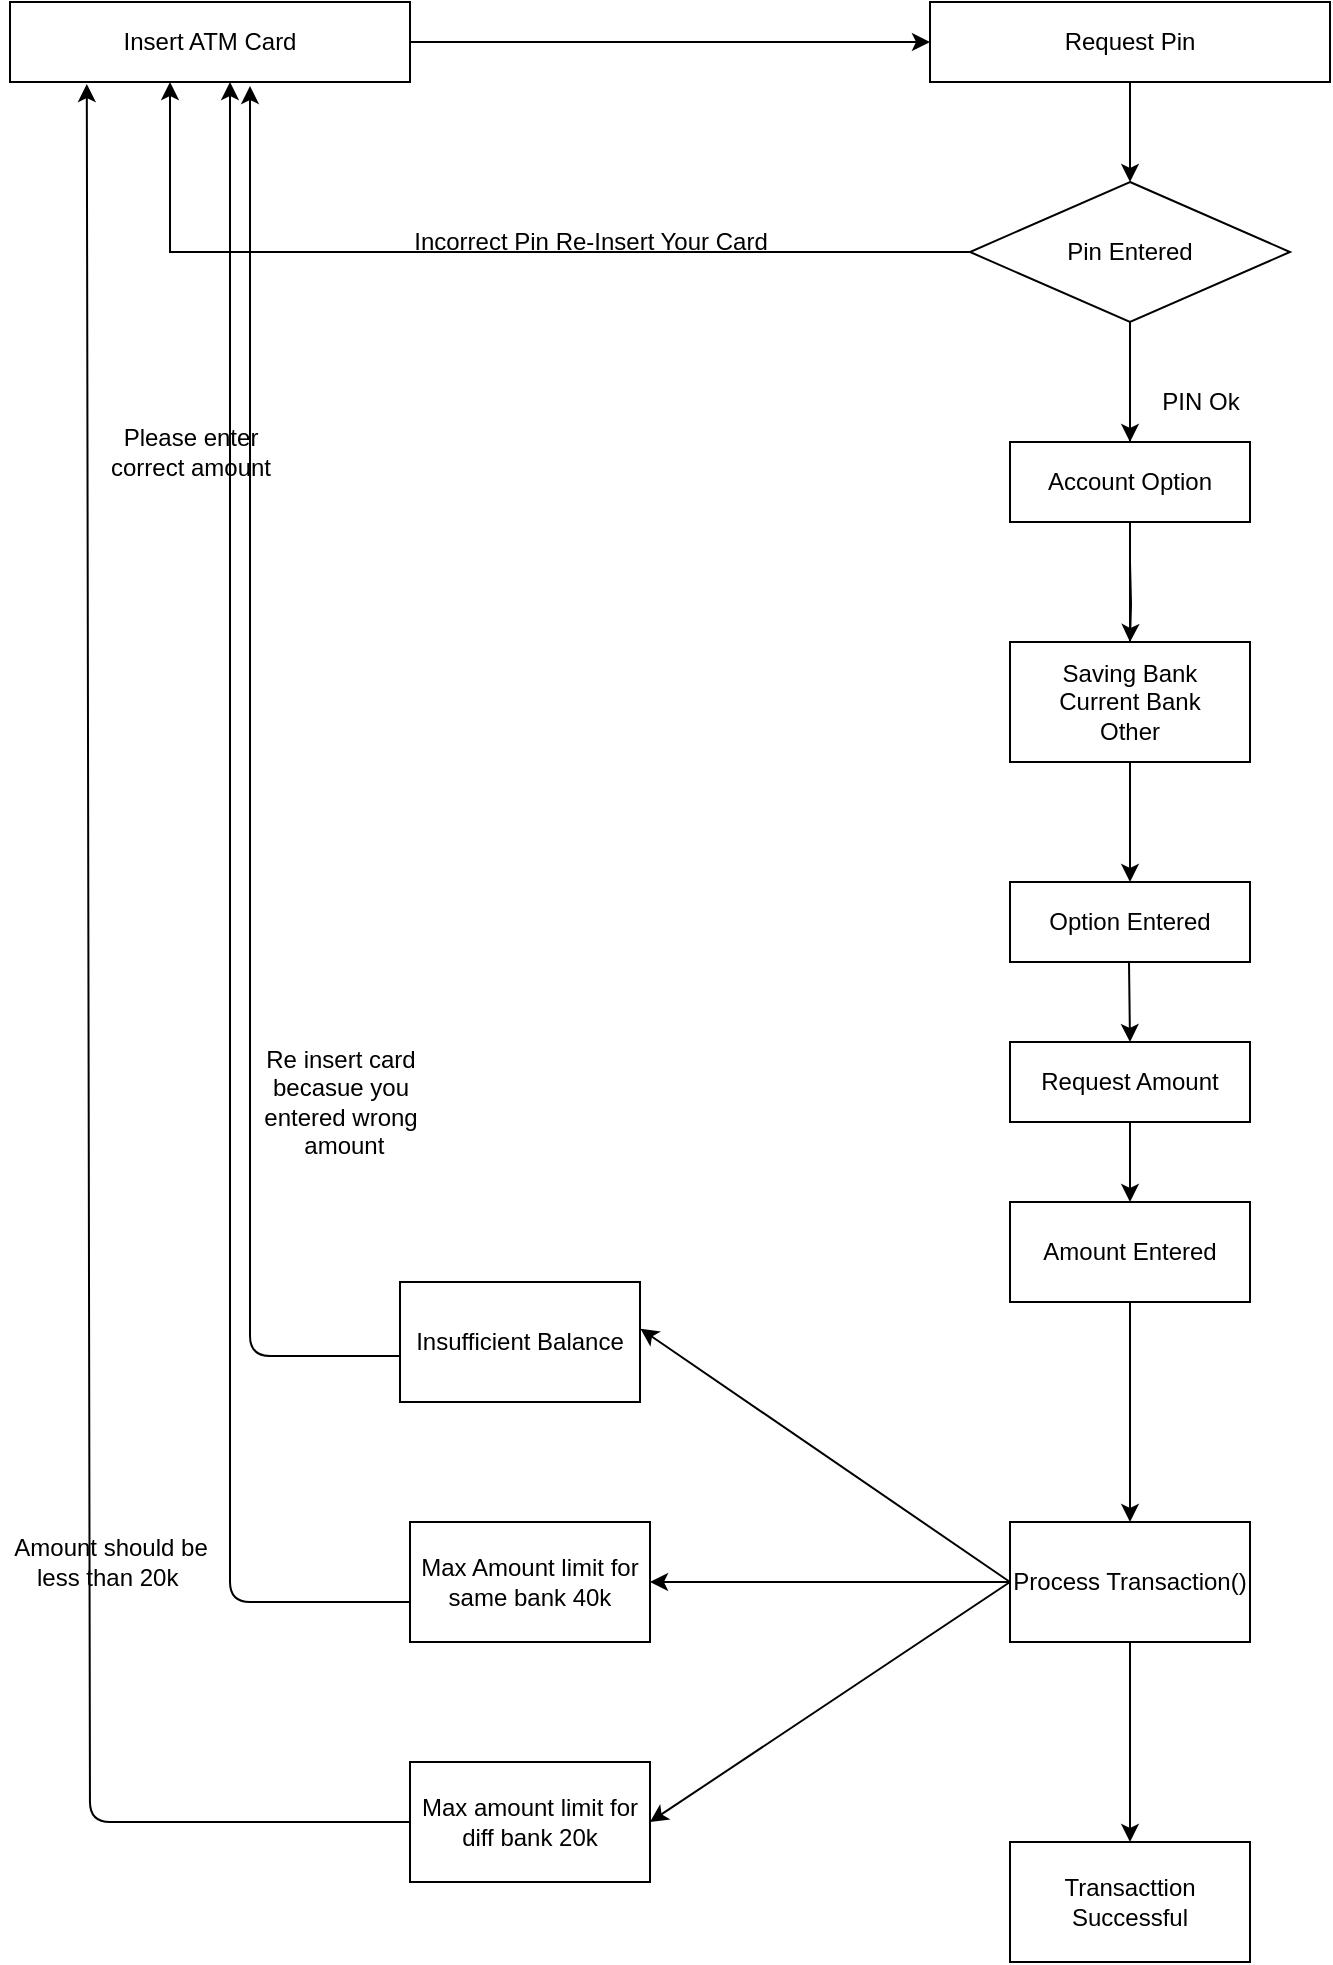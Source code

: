 <mxfile version="14.4.3" type="device"><diagram id="QRDBpM47ovTh4tvToyLL" name="Page-1"><mxGraphModel dx="1874" dy="592" grid="1" gridSize="10" guides="1" tooltips="1" connect="1" arrows="1" fold="1" page="1" pageScale="1" pageWidth="850" pageHeight="1100" math="0" shadow="0"><root><mxCell id="0"/><mxCell id="1" parent="0"/><mxCell id="_E2BtJgjVfjR0NoYYl0b-1" value="Insert ATM Card" style="rounded=0;whiteSpace=wrap;html=1;" vertex="1" parent="1"><mxGeometry y="40" width="200" height="40" as="geometry"/></mxCell><mxCell id="_E2BtJgjVfjR0NoYYl0b-4" style="edgeStyle=orthogonalEdgeStyle;rounded=0;orthogonalLoop=1;jettySize=auto;html=1;entryX=0.5;entryY=0;entryDx=0;entryDy=0;exitX=0.5;exitY=1;exitDx=0;exitDy=0;exitPerimeter=0;" edge="1" parent="1" source="_E2BtJgjVfjR0NoYYl0b-2" target="_E2BtJgjVfjR0NoYYl0b-3"><mxGeometry relative="1" as="geometry"><mxPoint x="440" y="70" as="sourcePoint"/></mxGeometry></mxCell><mxCell id="_E2BtJgjVfjR0NoYYl0b-2" value="Request Pin" style="rounded=0;whiteSpace=wrap;html=1;" vertex="1" parent="1"><mxGeometry x="460" y="40" width="200" height="40" as="geometry"/></mxCell><mxCell id="_E2BtJgjVfjR0NoYYl0b-7" style="edgeStyle=orthogonalEdgeStyle;rounded=0;orthogonalLoop=1;jettySize=auto;html=1;exitX=0;exitY=0.5;exitDx=0;exitDy=0;entryX=0.4;entryY=1;entryDx=0;entryDy=0;entryPerimeter=0;" edge="1" parent="1" source="_E2BtJgjVfjR0NoYYl0b-3" target="_E2BtJgjVfjR0NoYYl0b-1"><mxGeometry relative="1" as="geometry"><mxPoint x="470" y="240" as="targetPoint"/></mxGeometry></mxCell><mxCell id="_E2BtJgjVfjR0NoYYl0b-3" value="Pin Entered" style="rhombus;whiteSpace=wrap;html=1;" vertex="1" parent="1"><mxGeometry x="480" y="130" width="160" height="70" as="geometry"/></mxCell><mxCell id="_E2BtJgjVfjR0NoYYl0b-5" value="" style="endArrow=classic;html=1;exitX=1;exitY=0.5;exitDx=0;exitDy=0;entryX=0;entryY=0.5;entryDx=0;entryDy=0;" edge="1" parent="1" source="_E2BtJgjVfjR0NoYYl0b-1" target="_E2BtJgjVfjR0NoYYl0b-2"><mxGeometry width="50" height="50" relative="1" as="geometry"><mxPoint x="400" y="340" as="sourcePoint"/><mxPoint x="450" y="290" as="targetPoint"/></mxGeometry></mxCell><mxCell id="_E2BtJgjVfjR0NoYYl0b-6" value="" style="endArrow=classic;html=1;exitX=0.5;exitY=1;exitDx=0;exitDy=0;" edge="1" parent="1" source="_E2BtJgjVfjR0NoYYl0b-3"><mxGeometry width="50" height="50" relative="1" as="geometry"><mxPoint x="330" y="230" as="sourcePoint"/><mxPoint x="560" y="280" as="targetPoint"/><Array as="points"/></mxGeometry></mxCell><mxCell id="_E2BtJgjVfjR0NoYYl0b-8" value="Incorrect Pin Re-Insert Your Card" style="text;html=1;align=center;verticalAlign=middle;resizable=0;points=[];autosize=1;" vertex="1" parent="1"><mxGeometry x="195" y="150" width="190" height="20" as="geometry"/></mxCell><mxCell id="_E2BtJgjVfjR0NoYYl0b-9" value="PIN Ok" style="text;html=1;align=center;verticalAlign=middle;resizable=0;points=[];autosize=1;" vertex="1" parent="1"><mxGeometry x="570" y="230" width="50" height="20" as="geometry"/></mxCell><mxCell id="_E2BtJgjVfjR0NoYYl0b-11" style="edgeStyle=orthogonalEdgeStyle;rounded=0;orthogonalLoop=1;jettySize=auto;html=1;exitX=0.5;exitY=1;exitDx=0;exitDy=0;" edge="1" parent="1" source="_E2BtJgjVfjR0NoYYl0b-10"><mxGeometry relative="1" as="geometry"><mxPoint x="560" y="420" as="targetPoint"/><Array as="points"><mxPoint x="560" y="420"/></Array></mxGeometry></mxCell><mxCell id="_E2BtJgjVfjR0NoYYl0b-25" value="" style="edgeStyle=orthogonalEdgeStyle;rounded=0;orthogonalLoop=1;jettySize=auto;html=1;entryX=0.5;entryY=0;entryDx=0;entryDy=0;" edge="1" parent="1" target="_E2BtJgjVfjR0NoYYl0b-10"><mxGeometry relative="1" as="geometry"><mxPoint x="560" y="230" as="sourcePoint"/><mxPoint x="380" y="210" as="targetPoint"/><Array as="points"><mxPoint x="560" y="200"/><mxPoint x="560" y="200"/></Array></mxGeometry></mxCell><mxCell id="_E2BtJgjVfjR0NoYYl0b-10" value="Account Option" style="rounded=0;whiteSpace=wrap;html=1;" vertex="1" parent="1"><mxGeometry x="500" y="260" width="120" height="40" as="geometry"/></mxCell><mxCell id="_E2BtJgjVfjR0NoYYl0b-13" value="" style="edgeStyle=orthogonalEdgeStyle;rounded=0;orthogonalLoop=1;jettySize=auto;html=1;entryX=0.5;entryY=0;entryDx=0;entryDy=0;" edge="1" parent="1" target="_E2BtJgjVfjR0NoYYl0b-12"><mxGeometry relative="1" as="geometry"><mxPoint x="560" y="320" as="sourcePoint"/><mxPoint x="730" y="400" as="targetPoint"/><Array as="points"/></mxGeometry></mxCell><mxCell id="_E2BtJgjVfjR0NoYYl0b-12" value="Saving Bank&lt;br&gt;Current Bank&lt;br&gt;Other" style="rounded=0;whiteSpace=wrap;html=1;" vertex="1" parent="1"><mxGeometry x="500" y="360" width="120" height="60" as="geometry"/></mxCell><mxCell id="_E2BtJgjVfjR0NoYYl0b-14" value="Option Entered" style="rounded=0;whiteSpace=wrap;html=1;" vertex="1" parent="1"><mxGeometry x="500" y="480" width="120" height="40" as="geometry"/></mxCell><mxCell id="_E2BtJgjVfjR0NoYYl0b-15" style="edgeStyle=orthogonalEdgeStyle;rounded=0;orthogonalLoop=1;jettySize=auto;html=1;exitX=0.5;exitY=1;exitDx=0;exitDy=0;" edge="1" parent="1" source="_E2BtJgjVfjR0NoYYl0b-14" target="_E2BtJgjVfjR0NoYYl0b-14"><mxGeometry relative="1" as="geometry"/></mxCell><mxCell id="_E2BtJgjVfjR0NoYYl0b-16" value="" style="endArrow=classic;html=1;entryX=0.5;entryY=0;entryDx=0;entryDy=0;exitX=0.5;exitY=1;exitDx=0;exitDy=0;" edge="1" parent="1" source="_E2BtJgjVfjR0NoYYl0b-12" target="_E2BtJgjVfjR0NoYYl0b-14"><mxGeometry width="50" height="50" relative="1" as="geometry"><mxPoint x="480" y="440" as="sourcePoint"/><mxPoint x="450" y="270" as="targetPoint"/></mxGeometry></mxCell><mxCell id="_E2BtJgjVfjR0NoYYl0b-17" value="" style="endArrow=classic;html=1;" edge="1" parent="1"><mxGeometry width="50" height="50" relative="1" as="geometry"><mxPoint x="559.5" y="520" as="sourcePoint"/><mxPoint x="560" y="560" as="targetPoint"/></mxGeometry></mxCell><mxCell id="_E2BtJgjVfjR0NoYYl0b-18" value="Request Amount" style="rounded=0;whiteSpace=wrap;html=1;" vertex="1" parent="1"><mxGeometry x="500" y="560" width="120" height="40" as="geometry"/></mxCell><mxCell id="_E2BtJgjVfjR0NoYYl0b-20" style="edgeStyle=orthogonalEdgeStyle;rounded=0;orthogonalLoop=1;jettySize=auto;html=1;exitX=0.5;exitY=1;exitDx=0;exitDy=0;" edge="1" parent="1" source="_E2BtJgjVfjR0NoYYl0b-18" target="_E2BtJgjVfjR0NoYYl0b-18"><mxGeometry relative="1" as="geometry"/></mxCell><mxCell id="_E2BtJgjVfjR0NoYYl0b-21" value="Amount Entered" style="rounded=0;whiteSpace=wrap;html=1;" vertex="1" parent="1"><mxGeometry x="500" y="640" width="120" height="50" as="geometry"/></mxCell><mxCell id="_E2BtJgjVfjR0NoYYl0b-22" value="" style="endArrow=classic;html=1;exitX=0.5;exitY=1;exitDx=0;exitDy=0;" edge="1" parent="1" source="_E2BtJgjVfjR0NoYYl0b-18"><mxGeometry width="50" height="50" relative="1" as="geometry"><mxPoint x="400" y="520" as="sourcePoint"/><mxPoint x="560" y="640" as="targetPoint"/></mxGeometry></mxCell><mxCell id="_E2BtJgjVfjR0NoYYl0b-26" style="edgeStyle=orthogonalEdgeStyle;rounded=0;orthogonalLoop=1;jettySize=auto;html=1;exitX=0.5;exitY=1;exitDx=0;exitDy=0;" edge="1" parent="1" source="_E2BtJgjVfjR0NoYYl0b-21"><mxGeometry relative="1" as="geometry"><mxPoint x="560" y="800" as="targetPoint"/></mxGeometry></mxCell><mxCell id="_E2BtJgjVfjR0NoYYl0b-23" value="Process Transaction()" style="rounded=0;whiteSpace=wrap;html=1;" vertex="1" parent="1"><mxGeometry x="500" y="800" width="120" height="60" as="geometry"/></mxCell><mxCell id="_E2BtJgjVfjR0NoYYl0b-27" value="Transacttion Successful" style="rounded=0;whiteSpace=wrap;html=1;" vertex="1" parent="1"><mxGeometry x="500" y="960" width="120" height="60" as="geometry"/></mxCell><mxCell id="_E2BtJgjVfjR0NoYYl0b-28" value="" style="endArrow=classic;html=1;exitX=0.5;exitY=1;exitDx=0;exitDy=0;" edge="1" parent="1" source="_E2BtJgjVfjR0NoYYl0b-23" target="_E2BtJgjVfjR0NoYYl0b-27"><mxGeometry width="50" height="50" relative="1" as="geometry"><mxPoint x="400" y="750" as="sourcePoint"/><mxPoint x="450" y="700" as="targetPoint"/></mxGeometry></mxCell><mxCell id="_E2BtJgjVfjR0NoYYl0b-30" value="Insufficient Balance" style="rounded=0;whiteSpace=wrap;html=1;" vertex="1" parent="1"><mxGeometry x="195" y="680" width="120" height="60" as="geometry"/></mxCell><mxCell id="_E2BtJgjVfjR0NoYYl0b-31" value="Max Amount limit for same bank 40k" style="rounded=0;whiteSpace=wrap;html=1;" vertex="1" parent="1"><mxGeometry x="200" y="800" width="120" height="60" as="geometry"/></mxCell><mxCell id="_E2BtJgjVfjR0NoYYl0b-32" value="Max amount limit for diff bank 20k" style="rounded=0;whiteSpace=wrap;html=1;" vertex="1" parent="1"><mxGeometry x="200" y="920" width="120" height="60" as="geometry"/></mxCell><mxCell id="_E2BtJgjVfjR0NoYYl0b-33" value="" style="endArrow=classic;html=1;exitX=0;exitY=0.5;exitDx=0;exitDy=0;entryX=1;entryY=0.5;entryDx=0;entryDy=0;" edge="1" parent="1" source="_E2BtJgjVfjR0NoYYl0b-23" target="_E2BtJgjVfjR0NoYYl0b-31"><mxGeometry width="50" height="50" relative="1" as="geometry"><mxPoint x="400" y="830" as="sourcePoint"/><mxPoint x="450" y="780" as="targetPoint"/></mxGeometry></mxCell><mxCell id="_E2BtJgjVfjR0NoYYl0b-34" value="" style="endArrow=classic;html=1;entryX=1.002;entryY=0.39;entryDx=0;entryDy=0;entryPerimeter=0;exitX=0;exitY=0.5;exitDx=0;exitDy=0;" edge="1" parent="1" source="_E2BtJgjVfjR0NoYYl0b-23" target="_E2BtJgjVfjR0NoYYl0b-30"><mxGeometry width="50" height="50" relative="1" as="geometry"><mxPoint x="500" y="820" as="sourcePoint"/><mxPoint x="450" y="780" as="targetPoint"/></mxGeometry></mxCell><mxCell id="_E2BtJgjVfjR0NoYYl0b-35" value="" style="endArrow=classic;html=1;exitX=0;exitY=0.5;exitDx=0;exitDy=0;entryX=1;entryY=0.5;entryDx=0;entryDy=0;" edge="1" parent="1" source="_E2BtJgjVfjR0NoYYl0b-23" target="_E2BtJgjVfjR0NoYYl0b-32"><mxGeometry width="50" height="50" relative="1" as="geometry"><mxPoint x="400" y="830" as="sourcePoint"/><mxPoint x="450" y="780" as="targetPoint"/></mxGeometry></mxCell><mxCell id="_E2BtJgjVfjR0NoYYl0b-36" value="" style="endArrow=classic;html=1;exitX=0.002;exitY=0.617;exitDx=0;exitDy=0;exitPerimeter=0;" edge="1" parent="1" source="_E2BtJgjVfjR0NoYYl0b-30"><mxGeometry width="50" height="50" relative="1" as="geometry"><mxPoint x="400" y="730" as="sourcePoint"/><mxPoint x="120" y="82" as="targetPoint"/><Array as="points"><mxPoint x="120" y="717"/><mxPoint x="120" y="650"/></Array></mxGeometry></mxCell><mxCell id="_E2BtJgjVfjR0NoYYl0b-37" value="" style="endArrow=classic;html=1;" edge="1" parent="1"><mxGeometry width="50" height="50" relative="1" as="geometry"><mxPoint x="200" y="840" as="sourcePoint"/><mxPoint x="110" y="80" as="targetPoint"/><Array as="points"><mxPoint x="110" y="840"/><mxPoint x="110" y="80"/></Array></mxGeometry></mxCell><mxCell id="_E2BtJgjVfjR0NoYYl0b-38" value="" style="endArrow=classic;html=1;entryX=0.192;entryY=1.025;entryDx=0;entryDy=0;entryPerimeter=0;" edge="1" parent="1" target="_E2BtJgjVfjR0NoYYl0b-1"><mxGeometry width="50" height="50" relative="1" as="geometry"><mxPoint x="200" y="950" as="sourcePoint"/><mxPoint x="40" y="460" as="targetPoint"/><Array as="points"><mxPoint x="40" y="950"/></Array></mxGeometry></mxCell><mxCell id="_E2BtJgjVfjR0NoYYl0b-39" value="Re insert card &lt;br&gt;becasue you&lt;br&gt;entered wrong&lt;br&gt;&amp;nbsp;amount&lt;br&gt;" style="text;html=1;align=center;verticalAlign=middle;resizable=0;points=[];autosize=1;" vertex="1" parent="1"><mxGeometry x="120" y="560" width="90" height="60" as="geometry"/></mxCell><mxCell id="_E2BtJgjVfjR0NoYYl0b-40" value="Please enter &lt;br&gt;correct amount" style="text;html=1;align=center;verticalAlign=middle;resizable=0;points=[];autosize=1;" vertex="1" parent="1"><mxGeometry x="40" y="250" width="100" height="30" as="geometry"/></mxCell><mxCell id="_E2BtJgjVfjR0NoYYl0b-42" value="Amount should be &lt;br&gt;less than 20k&amp;nbsp;" style="text;html=1;align=center;verticalAlign=middle;resizable=0;points=[];autosize=1;" vertex="1" parent="1"><mxGeometry x="-5" y="805" width="110" height="30" as="geometry"/></mxCell></root></mxGraphModel></diagram></mxfile>
